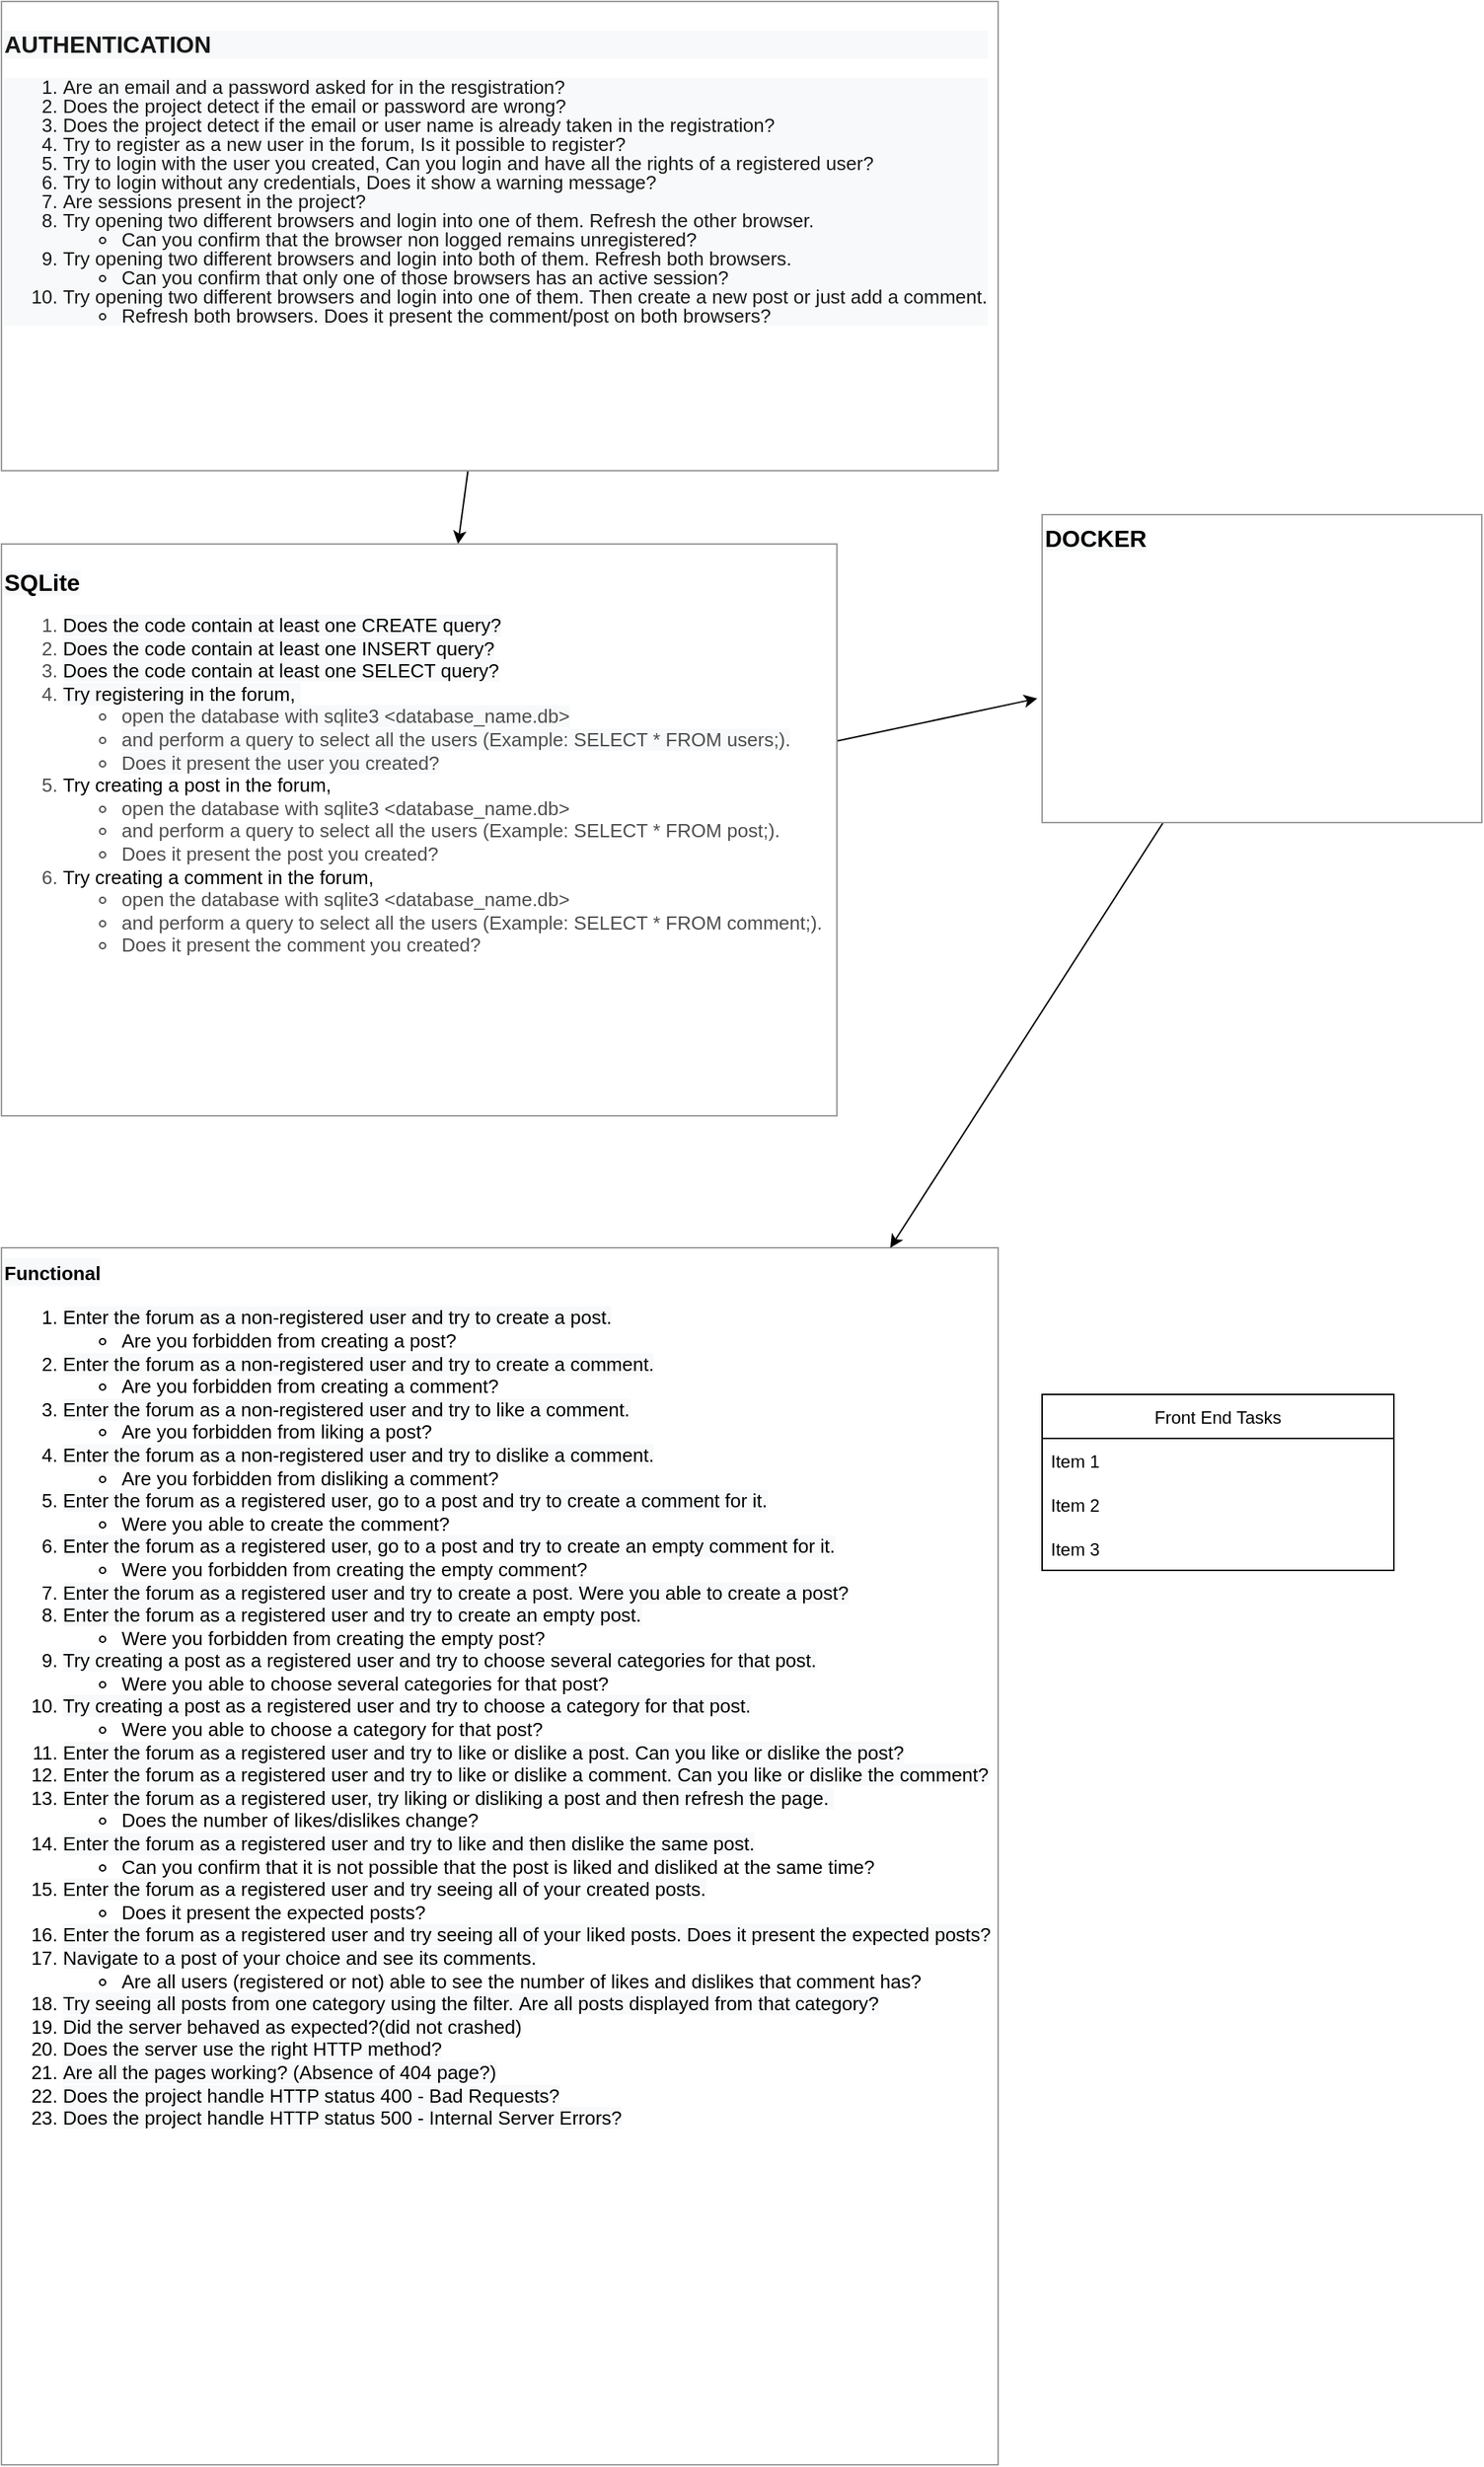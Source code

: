 <mxfile>
    <diagram id="5-WaMf3t1kB711Vb_BlX" name="Page-1">
        <mxGraphModel dx="3096" dy="3699" grid="1" gridSize="10" guides="1" tooltips="1" connect="1" arrows="1" fold="1" page="1" pageScale="1" pageWidth="1100" pageHeight="850" math="0" shadow="0">
            <root>
                <mxCell id="0"/>
                <mxCell id="1" parent="0"/>
                <mxCell id="6" value="Front End Tasks" style="swimlane;fontStyle=0;childLayout=stackLayout;horizontal=1;startSize=30;horizontalStack=0;resizeParent=1;resizeParentMax=0;resizeLast=0;collapsible=1;marginBottom=0;" parent="1" vertex="1">
                    <mxGeometry x="-370" y="-1590" width="240" height="120" as="geometry"/>
                </mxCell>
                <mxCell id="7" value="Item 1" style="text;strokeColor=none;fillColor=none;align=left;verticalAlign=middle;spacingLeft=4;spacingRight=4;overflow=hidden;points=[[0,0.5],[1,0.5]];portConstraint=eastwest;rotatable=0;" parent="6" vertex="1">
                    <mxGeometry y="30" width="240" height="30" as="geometry"/>
                </mxCell>
                <mxCell id="8" value="Item 2" style="text;strokeColor=none;fillColor=none;align=left;verticalAlign=middle;spacingLeft=4;spacingRight=4;overflow=hidden;points=[[0,0.5],[1,0.5]];portConstraint=eastwest;rotatable=0;" parent="6" vertex="1">
                    <mxGeometry y="60" width="240" height="30" as="geometry"/>
                </mxCell>
                <mxCell id="9" value="Item 3" style="text;strokeColor=none;fillColor=none;align=left;verticalAlign=middle;spacingLeft=4;spacingRight=4;overflow=hidden;points=[[0,0.5],[1,0.5]];portConstraint=eastwest;rotatable=0;" parent="6" vertex="1">
                    <mxGeometry y="90" width="240" height="30" as="geometry"/>
                </mxCell>
                <mxCell id="92" style="edgeStyle=none;html=1;fontSize=13;fontColor=#4D4D4D;" edge="1" parent="1" source="42" target="68">
                    <mxGeometry relative="1" as="geometry"/>
                </mxCell>
                <mxCell id="42" value="&lt;p style=&quot;line-height: 0.8 ; font-size: 13px&quot;&gt;&lt;/p&gt;&lt;div style=&quot;color: rgb(0 , 0 , 0) ; font-family: &amp;#34;helvetica&amp;#34; ; font-style: normal ; letter-spacing: normal ; text-indent: 0px ; text-transform: none ; word-spacing: 0px ; background-color: rgb(248 , 249 , 250)&quot;&gt;&lt;b&gt;&lt;font style=&quot;font-size: 16px&quot;&gt;AUTHENTICATION&lt;/font&gt;&lt;/b&gt;&lt;br style=&quot;font-size: 13px&quot;&gt;&lt;/div&gt;&lt;div style=&quot;color: rgb(0 , 0 , 0) ; font-family: &amp;#34;helvetica&amp;#34; ; font-style: normal ; font-weight: 400 ; letter-spacing: normal ; text-indent: 0px ; text-transform: none ; word-spacing: 0px ; background-color: rgb(248 , 249 , 250) ; font-size: 13px ; line-height: 1&quot;&gt;&lt;ol style=&quot;font-size: 13px&quot;&gt;&lt;li style=&quot;font-size: 13px&quot;&gt;&lt;div style=&quot;font-family: &amp;#34;helvetica&amp;#34; ; display: inline ; font-size: 13px&quot;&gt;Are an email and a password asked for in the resgistration?&lt;/div&gt;&lt;/li&gt;&lt;li style=&quot;font-size: 13px&quot;&gt;Does the project detect if the email or password are wrong?&lt;/li&gt;&lt;li style=&quot;font-size: 13px&quot;&gt;Does the project detect if the email or user name is already taken in the registration?&lt;/li&gt;&lt;li style=&quot;font-size: 13px&quot;&gt;Try to register as a new user in the forum,&amp;nbsp;Is it possible to register?&lt;/li&gt;&lt;li style=&quot;font-size: 13px&quot;&gt;Try to login with the user you created,&amp;nbsp;Can you login and have all the rights of a registered user?&lt;/li&gt;&lt;li style=&quot;font-size: 13px&quot;&gt;Try to login without any credentials,&amp;nbsp;Does it show a warning message?&lt;/li&gt;&lt;li style=&quot;font-size: 13px&quot;&gt;Are sessions present in the project?&lt;/li&gt;&lt;li style=&quot;font-size: 13px&quot;&gt;Try opening two different browsers and login into one of them. Refresh the other browser.&amp;nbsp;&lt;/li&gt;&lt;ul&gt;&lt;li&gt;Can you confirm that the browser non logged remains unregistered?&lt;/li&gt;&lt;/ul&gt;&lt;li style=&quot;font-size: 13px&quot;&gt;Try opening two different browsers and login into both of them. Refresh both browsers.&amp;nbsp;&lt;/li&gt;&lt;ul&gt;&lt;li&gt;Can you confirm that only one of those browsers has an active session?&lt;/li&gt;&lt;/ul&gt;&lt;li style=&quot;font-size: 13px&quot;&gt;Try opening two different browsers and login into one of them. Then create a new post or just add a comment.&lt;/li&gt;&lt;ul&gt;&lt;li&gt;Refresh both browsers.&amp;nbsp;Does it present the comment/post on both browsers?&lt;/li&gt;&lt;/ul&gt;&lt;/ol&gt;&lt;/div&gt;&lt;p style=&quot;font-size: 13px&quot;&gt;&lt;/p&gt;" style="strokeWidth=1;shadow=0;dashed=0;align=left;html=1;shape=mxgraph.mockup.forms.rrect;rSize=0;strokeColor=#999999;fillColor=#ffffff;recursiveResize=0;rounded=0;labelBackgroundColor=#ffffff;verticalAlign=top;textOpacity=90;fontSize=13;" vertex="1" parent="1">
                    <mxGeometry x="-1080" y="-2540" width="680" height="320" as="geometry"/>
                </mxCell>
                <mxCell id="94" style="edgeStyle=none;html=1;entryX=-0.011;entryY=0.597;entryDx=0;entryDy=0;entryPerimeter=0;fontSize=13;fontColor=#4D4D4D;" edge="1" parent="1" source="68" target="83">
                    <mxGeometry relative="1" as="geometry"/>
                </mxCell>
                <mxCell id="68" value="&lt;p style=&quot;line-height: 1 ; font-size: 12px&quot;&gt;&lt;span style=&quot;font-size: 16px ; color: rgb(0 , 0 , 0) ; background-color: rgb(248 , 249 , 250)&quot;&gt;&lt;b&gt;SQLite&lt;/b&gt;&lt;/span&gt;&lt;br&gt;&lt;/p&gt;&lt;p style=&quot;line-height: 1.3 ; font-size: 12px&quot;&gt;&lt;/p&gt;&lt;ol&gt;&lt;li&gt;&lt;span style=&quot;background-color: rgb(248 , 249 , 250)&quot;&gt;&lt;font color=&quot;#000000&quot; style=&quot;font-size: 13px&quot;&gt;Does the code contain at least one CREATE query?&lt;/font&gt;&lt;/span&gt;&lt;/li&gt;&lt;li&gt;&lt;span style=&quot;background-color: rgb(248 , 249 , 250)&quot;&gt;&lt;font color=&quot;#000000&quot; style=&quot;font-size: 13px&quot;&gt;Does the code contain at least one INSERT query?&lt;br style=&quot;padding: 0px ; margin: 0px&quot;&gt;&lt;/font&gt;&lt;/span&gt;&lt;/li&gt;&lt;li&gt;&lt;span style=&quot;background-color: rgb(248 , 249 , 250)&quot;&gt;&lt;font color=&quot;#000000&quot; style=&quot;font-size: 13px&quot;&gt;Does the code contain at least one SELECT query?&lt;br style=&quot;padding: 0px ; margin: 0px&quot;&gt;&lt;/font&gt;&lt;/span&gt;&lt;/li&gt;&lt;li&gt;&lt;span style=&quot;background-color: rgb(248 , 249 , 250)&quot;&gt;&lt;font color=&quot;#000000&quot; style=&quot;font-size: 13px&quot;&gt;Try registering in the forum,&amp;nbsp;&lt;/font&gt;&lt;/span&gt;&lt;/li&gt;&lt;ul&gt;&lt;li&gt;&lt;span style=&quot;background-color: rgb(248 , 249 , 250)&quot;&gt;open the database with sqlite3 &amp;lt;database_name.db&amp;gt;&lt;/span&gt;&lt;/li&gt;&lt;li&gt;&lt;span style=&quot;background-color: rgb(248 , 249 , 250)&quot;&gt;and perform a query to select all the users (Example: SELECT * FROM users;).&lt;/span&gt;&lt;/li&gt;&lt;li&gt;&lt;span style=&quot;background-color: rgb(248 , 249 , 250)&quot;&gt;Does it present the user you created?&lt;/span&gt;&lt;/li&gt;&lt;/ul&gt;&lt;li&gt;&lt;font color=&quot;#000000&quot; style=&quot;font-size: 13px&quot;&gt;Try creating a post in the forum,&amp;nbsp;&lt;/font&gt;&lt;/li&gt;&lt;ul&gt;&lt;li&gt;open the database with sqlite3 &amp;lt;database_name.db&amp;gt;&amp;nbsp;&lt;/li&gt;&lt;li&gt;and perform a query to select all the users (Example: SELECT * FROM post;).&lt;/li&gt;&lt;li&gt;Does it present the post you created?&lt;/li&gt;&lt;/ul&gt;&lt;li&gt;&lt;font color=&quot;#000000&quot; style=&quot;font-size: 13px&quot;&gt;Try creating a comment in the forum,&amp;nbsp;&lt;/font&gt;&lt;/li&gt;&lt;ul&gt;&lt;li&gt;open the database with sqlite3 &amp;lt;database_name.db&amp;gt;&amp;nbsp;&lt;/li&gt;&lt;li&gt;and perform a query to select all the users (Example: SELECT * FROM comment;).&amp;nbsp;&lt;/li&gt;&lt;li&gt;Does it present the comment you created?&lt;/li&gt;&lt;/ul&gt;&lt;/ol&gt;&lt;p&gt;&lt;/p&gt;&lt;p&gt;&lt;/p&gt;" style="strokeWidth=1;shadow=0;dashed=0;align=left;html=1;shape=mxgraph.mockup.forms.rrect;rSize=0;strokeColor=#999999;fillColor=#ffffff;recursiveResize=0;rounded=0;labelBackgroundColor=#ffffff;fontSize=13;fontColor=#4D4D4D;verticalAlign=top;" vertex="1" parent="1">
                    <mxGeometry x="-1080" y="-2170" width="570" height="390" as="geometry"/>
                </mxCell>
                <mxCell id="77" value="&lt;span style=&quot;color: rgb(0 , 0 , 0) ; background-color: rgb(248 , 249 , 250)&quot;&gt;&lt;font style=&quot;font-size: 13px&quot;&gt;&lt;b&gt;Functional&lt;/b&gt;&lt;br&gt;&lt;ol&gt;&lt;li&gt;&lt;span style=&quot;color: rgb(0 , 0 , 0) ; background-color: rgb(248 , 249 , 250)&quot;&gt;Enter the forum as a non-registered user and try to create a post.&lt;/span&gt;&lt;/li&gt;&lt;ul&gt;&lt;li&gt;Are you forbidden from creating a post?&lt;/li&gt;&lt;/ul&gt;&lt;li&gt;&lt;span style=&quot;color: rgb(0 , 0 , 0) ; background-color: rgb(248 , 249 , 250)&quot;&gt;Enter the forum as a non-registered user and try to create a comment.&lt;/span&gt;&lt;/li&gt;&lt;ul&gt;&lt;li&gt;Are you forbidden from creating a comment?&lt;/li&gt;&lt;/ul&gt;&lt;li&gt;&lt;span style=&quot;color: rgb(0 , 0 , 0) ; background-color: rgb(248 , 249 , 250)&quot;&gt;Enter the forum as a non-registered user and try to like a comment.&lt;/span&gt;&lt;/li&gt;&lt;ul&gt;&lt;li&gt;Are you forbidden from liking a post?&lt;/li&gt;&lt;/ul&gt;&lt;li&gt;&lt;span style=&quot;color: rgb(0 , 0 , 0) ; background-color: rgb(248 , 249 , 250)&quot;&gt;Enter the forum as a non-registered user and try to dislike a comment.&lt;/span&gt;&lt;/li&gt;&lt;ul&gt;&lt;li&gt;Are you forbidden from disliking a comment?&lt;/li&gt;&lt;/ul&gt;&lt;li&gt;&lt;span style=&quot;color: rgb(0 , 0 , 0) ; background-color: rgb(248 , 249 , 250)&quot;&gt;Enter the forum as a registered user, go to a post and try to create a comment for it.&lt;/span&gt;&lt;/li&gt;&lt;ul&gt;&lt;li&gt;Were you able to create the comment?&lt;/li&gt;&lt;/ul&gt;&lt;li&gt;&lt;span style=&quot;color: rgb(0 , 0 , 0) ; background-color: rgb(248 , 249 , 250)&quot;&gt;Enter the forum as a registered user, go to a post and try to create an empty comment for it.&lt;/span&gt;&lt;/li&gt;&lt;ul&gt;&lt;li&gt;Were you forbidden from creating the empty comment?&lt;/li&gt;&lt;/ul&gt;&lt;li&gt;&lt;span style=&quot;color: rgb(0 , 0 , 0) ; background-color: rgb(248 , 249 , 250)&quot;&gt;Enter the forum as a registered user and try to create a post.&amp;nbsp;&lt;/span&gt;&lt;span style=&quot;color: rgb(0 , 0 , 0) ; background-color: rgb(248 , 249 , 250)&quot;&gt;Were you able to create a post?&lt;/span&gt;&lt;/li&gt;&lt;li&gt;&lt;span style=&quot;color: rgb(0 , 0 , 0) ; background-color: rgb(248 , 249 , 250)&quot;&gt;Enter the forum as a registered user and try to create an empty post.&lt;/span&gt;&lt;/li&gt;&lt;ul&gt;&lt;li&gt;Were you forbidden from creating the empty post?&lt;/li&gt;&lt;/ul&gt;&lt;li&gt;&lt;span style=&quot;color: rgb(0 , 0 , 0) ; background-color: rgb(248 , 249 , 250)&quot;&gt;Try creating a post as a registered user and try to choose several categories for that post.&lt;/span&gt;&lt;/li&gt;&lt;ul&gt;&lt;li&gt;Were you able to choose several categories for that post?&lt;/li&gt;&lt;/ul&gt;&lt;li&gt;&lt;span style=&quot;color: rgb(0 , 0 , 0) ; background-color: rgb(248 , 249 , 250)&quot;&gt;Try creating a post as a registered user and try to choose a category for that post.&lt;/span&gt;&lt;/li&gt;&lt;ul&gt;&lt;li&gt;Were you able to choose a category for that post?&lt;/li&gt;&lt;/ul&gt;&lt;li&gt;&lt;span style=&quot;color: rgb(0 , 0 , 0) ; background-color: rgb(248 , 249 , 250)&quot;&gt;Enter the forum as a registered user and try to like or dislike a post.&amp;nbsp;&lt;/span&gt;&lt;span style=&quot;color: rgb(0 , 0 , 0) ; background-color: rgb(248 , 249 , 250)&quot;&gt;Can you like or dislike the post?&lt;/span&gt;&lt;/li&gt;&lt;li&gt;&lt;span style=&quot;color: rgb(0 , 0 , 0) ; background-color: rgb(248 , 249 , 250)&quot;&gt;Enter the forum as a registered user and try to like or dislike a comment.&amp;nbsp;&lt;/span&gt;&lt;span style=&quot;color: rgb(0 , 0 , 0) ; background-color: rgb(248 , 249 , 250)&quot;&gt;Can you like or dislike the comment?&lt;/span&gt;&lt;/li&gt;&lt;li&gt;&lt;span style=&quot;color: rgb(0 , 0 , 0) ; background-color: rgb(248 , 249 , 250)&quot;&gt;Enter the forum as a registered user, try liking or disliking a post and then refresh the page.&amp;nbsp;&lt;/span&gt;&lt;/li&gt;&lt;ul&gt;&lt;li&gt;Does the number of likes/dislikes change?&lt;/li&gt;&lt;/ul&gt;&lt;li&gt;&lt;span style=&quot;color: rgb(0 , 0 , 0) ; background-color: rgb(248 , 249 , 250)&quot;&gt;Enter the forum as a registered user and try to like and then dislike the same post.&lt;/span&gt;&lt;/li&gt;&lt;ul&gt;&lt;li&gt;Can you confirm that it is not possible that the post is liked and disliked at the same time?&lt;/li&gt;&lt;/ul&gt;&lt;li&gt;&lt;span style=&quot;color: rgb(0 , 0 , 0) ; background-color: rgb(248 , 249 , 250)&quot;&gt;Enter the forum as a registered user and try seeing all of your created posts.&lt;/span&gt;&lt;/li&gt;&lt;ul&gt;&lt;li&gt;Does it present the expected posts?&lt;/li&gt;&lt;/ul&gt;&lt;li&gt;&lt;span style=&quot;color: rgb(0 , 0 , 0) ; background-color: rgb(248 , 249 , 250)&quot;&gt;Enter the forum as a registered user and try seeing all of your liked posts.&amp;nbsp;&lt;/span&gt;&lt;span style=&quot;color: rgb(0 , 0 , 0) ; background-color: rgb(248 , 249 , 250)&quot;&gt;Does it present the expected posts?&lt;/span&gt;&lt;/li&gt;&lt;li&gt;&lt;span style=&quot;color: rgb(0 , 0 , 0) ; background-color: rgb(248 , 249 , 250)&quot;&gt;Navigate to a post of your choice and see its comments.&lt;/span&gt;&lt;/li&gt;&lt;ul&gt;&lt;li&gt;Are all users (registered or not) able to see the number of likes and dislikes that comment has?&lt;/li&gt;&lt;/ul&gt;&lt;li&gt;&lt;span style=&quot;color: rgb(0 , 0 , 0) ; background-color: rgb(248 , 249 , 250)&quot;&gt;Try seeing all posts from one category using the filter.&amp;nbsp;&lt;/span&gt;&lt;span style=&quot;color: rgb(0 , 0 , 0) ; background-color: rgb(248 , 249 , 250)&quot;&gt;Are all posts displayed from that category?&lt;/span&gt;&lt;/li&gt;&lt;li&gt;&lt;span style=&quot;color: rgb(0 , 0 , 0) ; background-color: rgb(248 , 249 , 250)&quot;&gt;Did the server behaved as expected?(did not crashed)&lt;/span&gt;&lt;/li&gt;&lt;li&gt;&lt;span style=&quot;color: rgb(0 , 0 , 0) ; background-color: rgb(248 , 249 , 250)&quot;&gt;Does the server use the right HTTP method?&lt;/span&gt;&lt;/li&gt;&lt;li&gt;&lt;span style=&quot;color: rgb(0 , 0 , 0) ; background-color: rgb(248 , 249 , 250)&quot;&gt;Are all the pages working? (Absence of 404 page?)&lt;/span&gt;&lt;/li&gt;&lt;li&gt;&lt;span style=&quot;color: rgb(0 , 0 , 0) ; background-color: rgb(248 , 249 , 250)&quot;&gt;Does the project handle HTTP status 400 - Bad Requests?&lt;/span&gt;&lt;/li&gt;&lt;li&gt;&lt;span style=&quot;color: rgb(0 , 0 , 0) ; background-color: rgb(248 , 249 , 250)&quot;&gt;Does the project handle HTTP status 500 - Internal Server Errors?&lt;/span&gt;&lt;/li&gt;&lt;/ol&gt;&lt;/font&gt;&lt;/span&gt;" style="strokeWidth=1;shadow=0;dashed=0;align=left;html=1;shape=mxgraph.mockup.forms.rrect;rSize=0;strokeColor=#999999;fillColor=#ffffff;recursiveResize=0;rounded=0;labelBackgroundColor=#ffffff;fontSize=17;fontColor=#4D4D4D;verticalAlign=top;" vertex="1" parent="1">
                    <mxGeometry x="-1080" y="-1690" width="680" height="830" as="geometry"/>
                </mxCell>
                <mxCell id="95" style="edgeStyle=none;html=1;fontSize=13;fontColor=#4D4D4D;" edge="1" parent="1" source="83" target="77">
                    <mxGeometry relative="1" as="geometry"/>
                </mxCell>
                <mxCell id="83" value="&lt;span style=&quot;color: rgb(0 , 0 , 0) ; font-family: &amp;#34;helvetica&amp;#34; ; background-color: rgb(248 , 249 , 250)&quot;&gt;&lt;b&gt;&lt;font style=&quot;font-size: 16px&quot;&gt;DOCKER&lt;/font&gt;&lt;/b&gt;&lt;/span&gt;" style="strokeWidth=1;shadow=0;dashed=0;align=left;html=1;shape=mxgraph.mockup.forms.rrect;rSize=0;strokeColor=#999999;fillColor=#ffffff;recursiveResize=0;rounded=0;labelBackgroundColor=#ffffff;fontSize=13;fontColor=#4D4D4D;verticalAlign=top;" vertex="1" parent="1">
                    <mxGeometry x="-370" y="-2190" width="300" height="210" as="geometry"/>
                </mxCell>
            </root>
        </mxGraphModel>
    </diagram>
</mxfile>